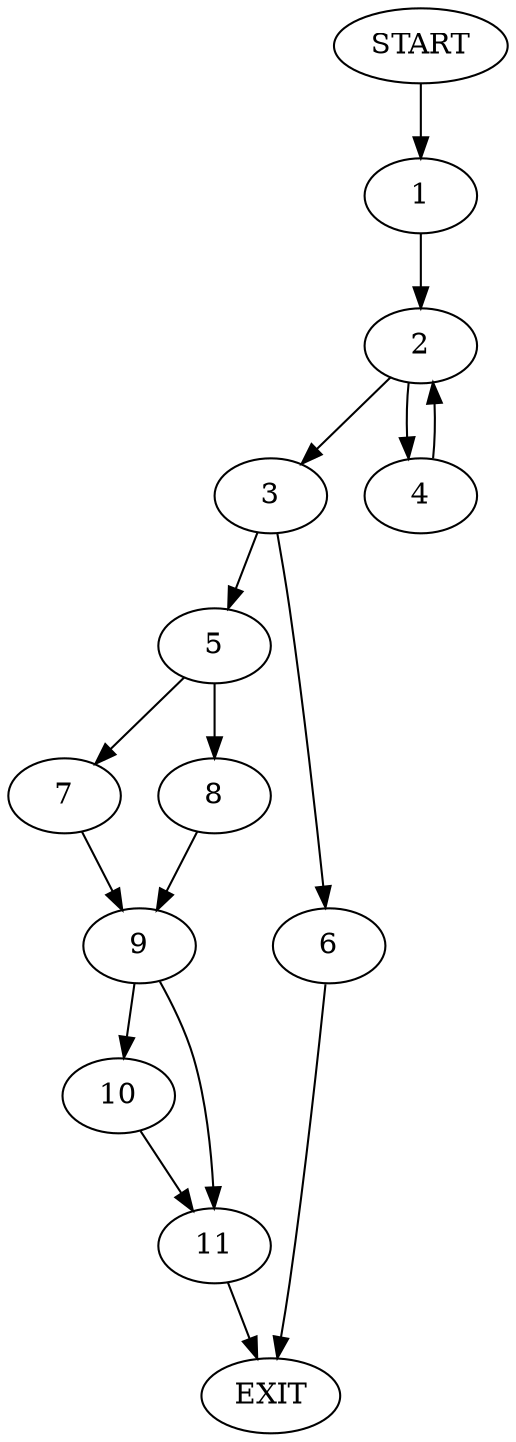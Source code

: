 digraph {
0 [label="START"]
12 [label="EXIT"]
0 -> 1
1 -> 2
2 -> 3
2 -> 4
4 -> 2
3 -> 5
3 -> 6
5 -> 7
5 -> 8
6 -> 12
8 -> 9
7 -> 9
9 -> 10
9 -> 11
10 -> 11
11 -> 12
}

